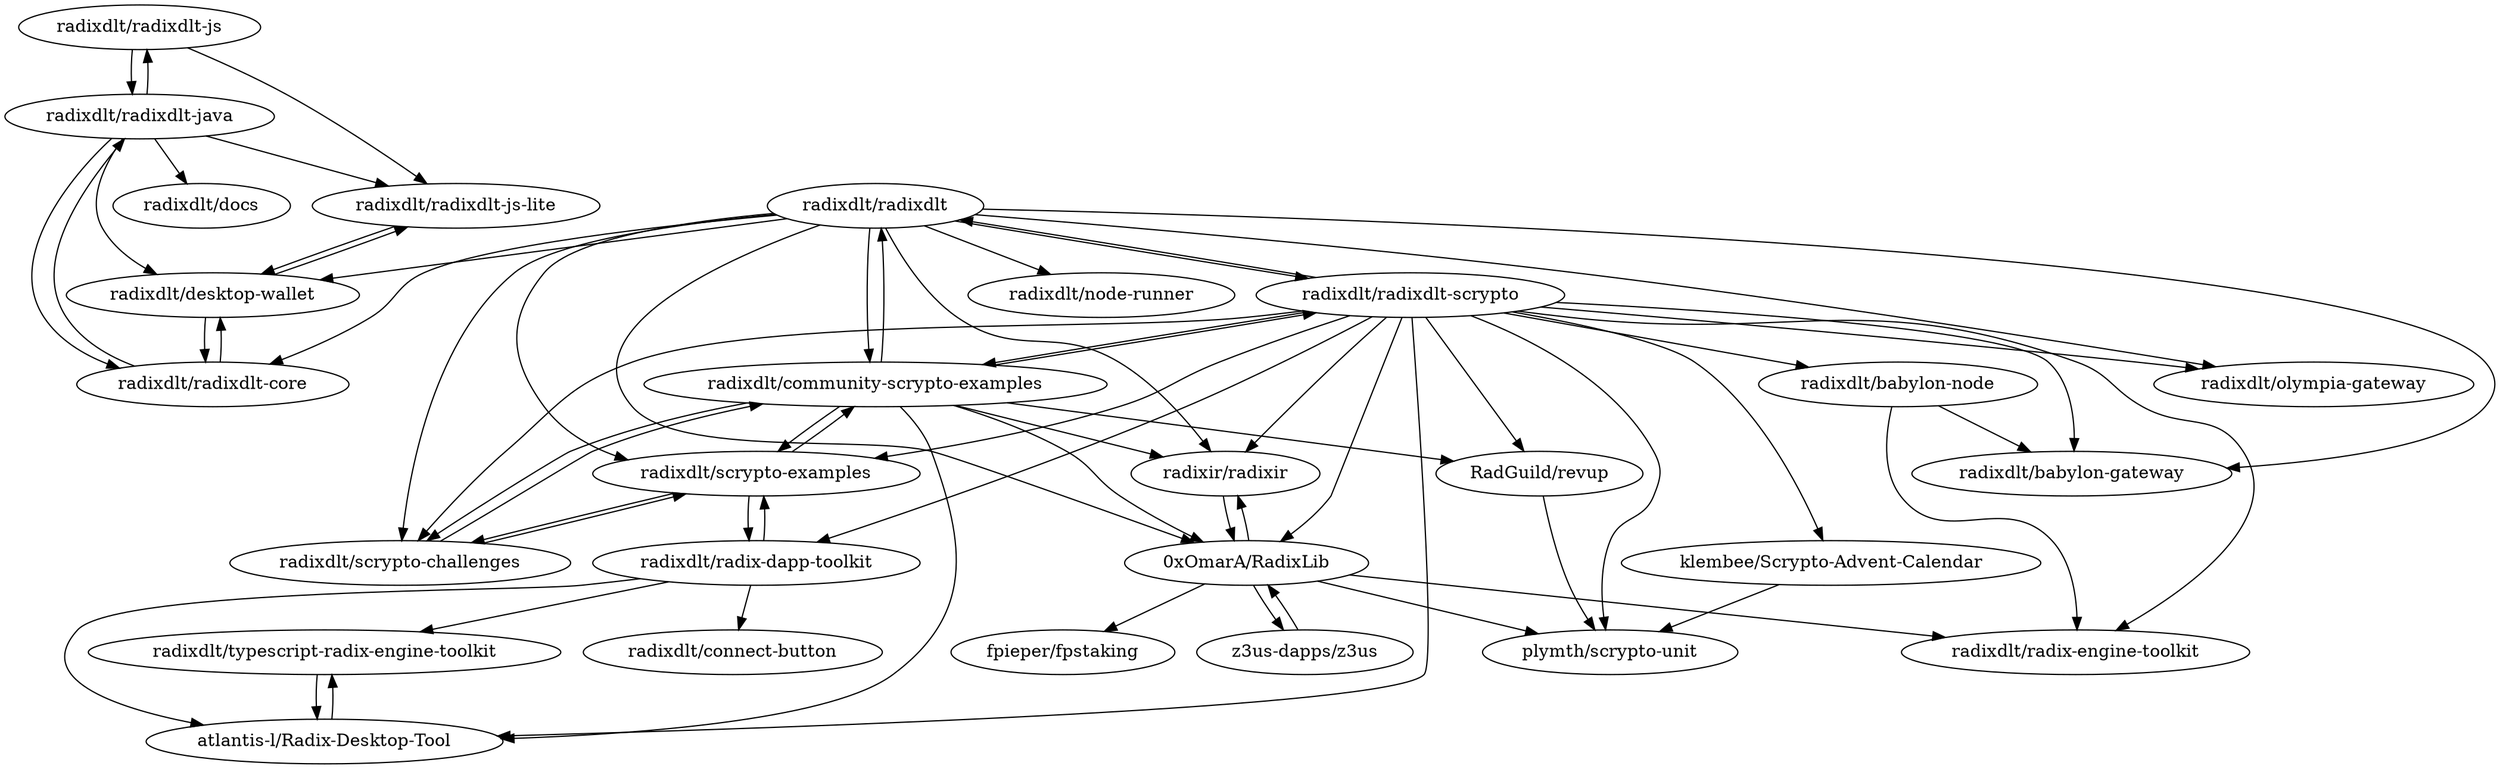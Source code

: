digraph G {
"radixdlt/radixdlt-js" -> "radixdlt/radixdlt-java"
"radixdlt/radixdlt-js" -> "radixdlt/radixdlt-js-lite"
"radixdlt/radixdlt-java" -> "radixdlt/radixdlt-core"
"radixdlt/radixdlt-java" -> "radixdlt/radixdlt-js"
"radixdlt/radixdlt-java" -> "radixdlt/desktop-wallet"
"radixdlt/radixdlt-java" -> "radixdlt/radixdlt-js-lite"
"radixdlt/radixdlt-java" -> "radixdlt/docs"
"radixdlt/radixdlt-js-lite" -> "radixdlt/desktop-wallet"
"radixdlt/desktop-wallet" -> "radixdlt/radixdlt-core"
"radixdlt/desktop-wallet" -> "radixdlt/radixdlt-js-lite"
"radixdlt/radixdlt-core" -> "radixdlt/desktop-wallet"
"radixdlt/radixdlt-core" -> "radixdlt/radixdlt-java"
"radixdlt/radixdlt-scrypto" -> "radixdlt/community-scrypto-examples"
"radixdlt/radixdlt-scrypto" -> "radixdlt/radixdlt"
"radixdlt/radixdlt-scrypto" -> "radixdlt/scrypto-examples"
"radixdlt/radixdlt-scrypto" -> "0xOmarA/RadixLib"
"radixdlt/radixdlt-scrypto" -> "radixdlt/scrypto-challenges"
"radixdlt/radixdlt-scrypto" -> "radixdlt/babylon-node"
"radixdlt/radixdlt-scrypto" -> "klembee/Scrypto-Advent-Calendar"
"radixdlt/radixdlt-scrypto" -> "radixdlt/radix-dapp-toolkit"
"radixdlt/radixdlt-scrypto" -> "atlantis-l/Radix-Desktop-Tool"
"radixdlt/radixdlt-scrypto" -> "RadGuild/revup"
"radixdlt/radixdlt-scrypto" -> "radixir/radixir"
"radixdlt/radixdlt-scrypto" -> "radixdlt/olympia-gateway"
"radixdlt/radixdlt-scrypto" -> "radixdlt/radix-engine-toolkit"
"radixdlt/radixdlt-scrypto" -> "plymth/scrypto-unit"
"radixdlt/radixdlt-scrypto" -> "radixdlt/babylon-gateway"
"radixdlt/radixdlt" -> "radixdlt/community-scrypto-examples"
"radixdlt/radixdlt" -> "radixdlt/radixdlt-scrypto"
"radixdlt/radixdlt" -> "radixdlt/scrypto-examples"
"radixdlt/radixdlt" -> "0xOmarA/RadixLib"
"radixdlt/radixdlt" -> "radixdlt/node-runner"
"radixdlt/radixdlt" -> "radixir/radixir"
"radixdlt/radixdlt" -> "radixdlt/olympia-gateway"
"radixdlt/radixdlt" -> "radixdlt/radixdlt-core"
"radixdlt/radixdlt" -> "radixdlt/scrypto-challenges"
"radixdlt/radixdlt" -> "radixdlt/babylon-gateway"
"radixdlt/radixdlt" -> "radixdlt/desktop-wallet"
"0xOmarA/RadixLib" -> "radixir/radixir"
"0xOmarA/RadixLib" -> "plymth/scrypto-unit"
"0xOmarA/RadixLib" -> "z3us-dapps/z3us"
"0xOmarA/RadixLib" -> "radixdlt/radix-engine-toolkit"
"0xOmarA/RadixLib" -> "fpieper/fpstaking"
"radixdlt/community-scrypto-examples" -> "radixdlt/scrypto-examples"
"radixdlt/community-scrypto-examples" -> "radixdlt/radixdlt-scrypto"
"radixdlt/community-scrypto-examples" -> "radixdlt/radixdlt"
"radixdlt/community-scrypto-examples" -> "radixdlt/scrypto-challenges"
"radixdlt/community-scrypto-examples" -> "0xOmarA/RadixLib"
"radixdlt/community-scrypto-examples" -> "radixir/radixir"
"radixdlt/community-scrypto-examples" -> "atlantis-l/Radix-Desktop-Tool"
"radixdlt/community-scrypto-examples" -> "RadGuild/revup"
"RadGuild/revup" -> "plymth/scrypto-unit"
"z3us-dapps/z3us" -> "0xOmarA/RadixLib"
"radixdlt/scrypto-challenges" -> "radixdlt/scrypto-examples"
"radixdlt/scrypto-challenges" -> "radixdlt/community-scrypto-examples"
"radixdlt/scrypto-examples" -> "radixdlt/community-scrypto-examples"
"radixdlt/scrypto-examples" -> "radixdlt/scrypto-challenges"
"radixdlt/scrypto-examples" -> "radixdlt/radix-dapp-toolkit"
"radixdlt/babylon-node" -> "radixdlt/babylon-gateway"
"radixdlt/babylon-node" -> "radixdlt/radix-engine-toolkit"
"radixir/radixir" -> "0xOmarA/RadixLib"
"klembee/Scrypto-Advent-Calendar" -> "plymth/scrypto-unit"
"radixdlt/radix-dapp-toolkit" -> "radixdlt/connect-button"
"radixdlt/radix-dapp-toolkit" -> "radixdlt/typescript-radix-engine-toolkit"
"radixdlt/radix-dapp-toolkit" -> "radixdlt/scrypto-examples"
"radixdlt/radix-dapp-toolkit" -> "atlantis-l/Radix-Desktop-Tool"
"radixdlt/typescript-radix-engine-toolkit" -> "atlantis-l/Radix-Desktop-Tool"
"atlantis-l/Radix-Desktop-Tool" -> "radixdlt/typescript-radix-engine-toolkit"
"radixdlt/radixdlt-js" ["l"="2.718,45.769"]
"radixdlt/radixdlt-java" ["l"="2.738,45.771"]
"radixdlt/radixdlt-js-lite" ["l"="2.741,45.759"]
"radixdlt/radixdlt-core" ["l"="2.761,45.776"]
"radixdlt/desktop-wallet" ["l"="2.761,45.764"]
"radixdlt/docs" ["l"="2.72,45.755"]
"radixdlt/radixdlt-scrypto" ["l"="2.83,45.782"]
"radixdlt/community-scrypto-examples" ["l"="2.82,45.771"]
"radixdlt/radixdlt" ["l"="2.799,45.773"]
"radixdlt/scrypto-examples" ["l"="2.822,45.757"]
"0xOmarA/RadixLib" ["l"="2.806,45.795"]
"radixdlt/scrypto-challenges" ["l"="2.833,45.764"]
"radixdlt/babylon-node" ["l"="2.837,45.805"]
"klembee/Scrypto-Advent-Calendar" ["l"="2.859,45.795"]
"radixdlt/radix-dapp-toolkit" ["l"="2.844,45.755"]
"atlantis-l/Radix-Desktop-Tool" ["l"="2.851,45.767"]
"RadGuild/revup" ["l"="2.85,45.782"]
"radixir/radixir" ["l"="2.808,45.784"]
"radixdlt/olympia-gateway" ["l"="2.806,45.762"]
"radixdlt/radix-engine-toolkit" ["l"="2.82,45.804"]
"plymth/scrypto-unit" ["l"="2.839,45.795"]
"radixdlt/babylon-gateway" ["l"="2.819,45.793"]
"radixdlt/node-runner" ["l"="2.785,45.759"]
"z3us-dapps/z3us" ["l"="2.788,45.804"]
"fpieper/fpstaking" ["l"="2.8,45.815"]
"radixdlt/connect-button" ["l"="2.857,45.742"]
"radixdlt/typescript-radix-engine-toolkit" ["l"="2.866,45.758"]
}